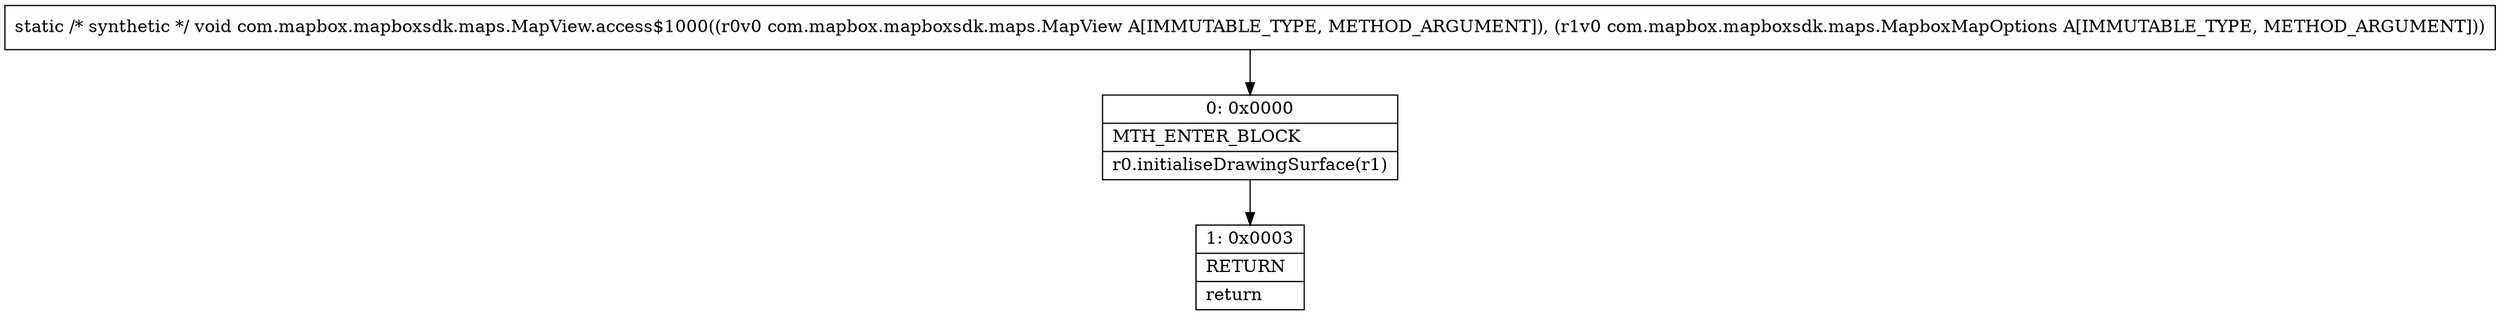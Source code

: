 digraph "CFG forcom.mapbox.mapboxsdk.maps.MapView.access$1000(Lcom\/mapbox\/mapboxsdk\/maps\/MapView;Lcom\/mapbox\/mapboxsdk\/maps\/MapboxMapOptions;)V" {
Node_0 [shape=record,label="{0\:\ 0x0000|MTH_ENTER_BLOCK\l|r0.initialiseDrawingSurface(r1)\l}"];
Node_1 [shape=record,label="{1\:\ 0x0003|RETURN\l|return\l}"];
MethodNode[shape=record,label="{static \/* synthetic *\/ void com.mapbox.mapboxsdk.maps.MapView.access$1000((r0v0 com.mapbox.mapboxsdk.maps.MapView A[IMMUTABLE_TYPE, METHOD_ARGUMENT]), (r1v0 com.mapbox.mapboxsdk.maps.MapboxMapOptions A[IMMUTABLE_TYPE, METHOD_ARGUMENT])) }"];
MethodNode -> Node_0;
Node_0 -> Node_1;
}

